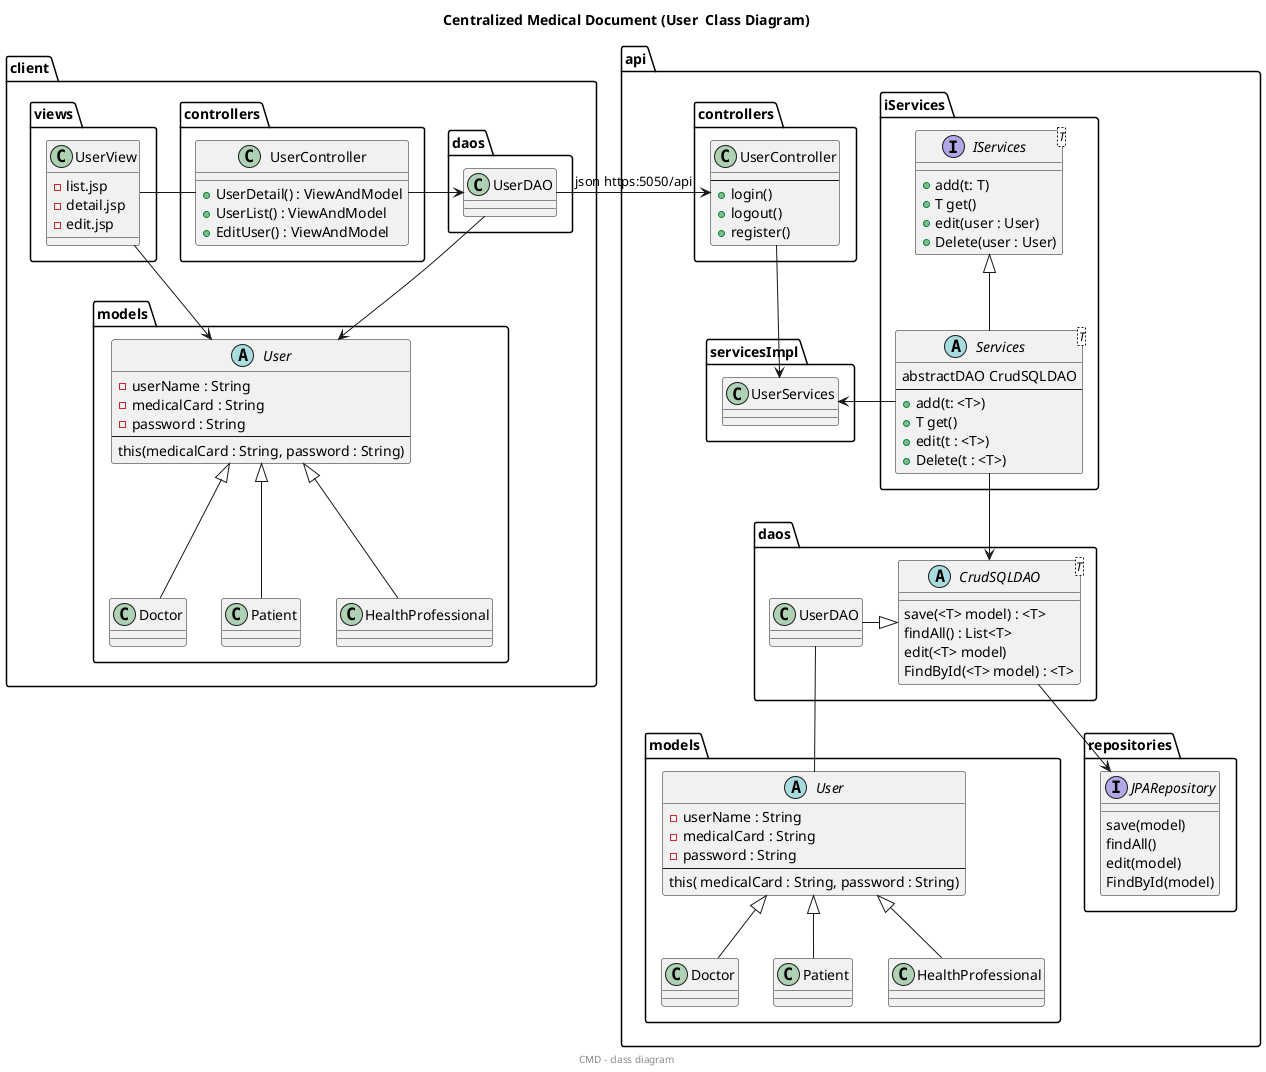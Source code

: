 @startuml
title **Centralized Medical Document** (User  Class Diagram)
center footer CMD - class diagram

package client { 
  
  package client.daos {
        class "UserDAO" as UA1 {

        }
    }
    
    package client.models {
        abstract "User" as U1 {
            - userName : String
            - medicalCard : String
            - password : String
            --
            this(medicalCard : String, password : String)
        }
         class "Doctor" as D1 extends U1 {

        }

        class "Patient" as P1 extends U1 {

        }
        class "HealthProfessional" as HP extends U1 {

        }
    }

    package client.controllers { 
        class "UserController" as UserController1 {
                + UserDetail() : ViewAndModel 
                + UserList() : ViewAndModel
                + EditUser() : ViewAndModel
        }
    }
    package client.views { 
      class UserView { 
          - list.jsp
          - detail.jsp
          - edit.jsp
      }
    }
  


}

    UA1 --> U1
    UserView -left- UserController1
    
    UserView --> U1
   UserController1 -> UA1




package api {
  
    
    package api.repositories {
        interface JPARepository {
            save(model)
            findAll()
            edit(model)
            FindById(model)
        }


    }

   

package api.daos {
    abstract CrudSQLDAO<T> {
            save(<T> model) : <T>
            findAll() : List<T>
            edit(<T> model) 
            FindById(<T> model) : <T>

    }
    class UserDAO {
            
        }
}
    package api.models { 
        abstract User { 
            - userName : String
            - medicalCard : String
            - password : String
            --
            this( medicalCard : String, password : String)
        }
        class Doctor extends User {

        }

        class Patient extends User {

        }
        class HealthProfessional extends User {

        }
       
    }
     package api.iServices {
        interface IServices<T> {
            + add(t: T)
            + T get() 
            + edit(user : User)
            + Delete(user : User)
        }
        abstract Services<T> extends IServices{ 
            abstractDAO CrudSQLDAO
            --
            + add(t: <T>)
            + T get() 
            + edit(t : <T>)
            + Delete(t : <T>)
        }
    }

      package api.controllers { 
        class UserController {
            --
            + login()
            + logout()
            + register()
        }
    }
    package api.servicesImpl {
        class UserServices {
         
        }
    }
    
    Services -left-> UserServices
    Services --> CrudSQLDAO
    UserController --> UserServices  
    UserDAO -down- User
    UserDAO -right-|> CrudSQLDAO 
    CrudSQLDAO -down-> JPARepository
    


    UA1 -right-> UserController : json https:5050/api

}
@enduml